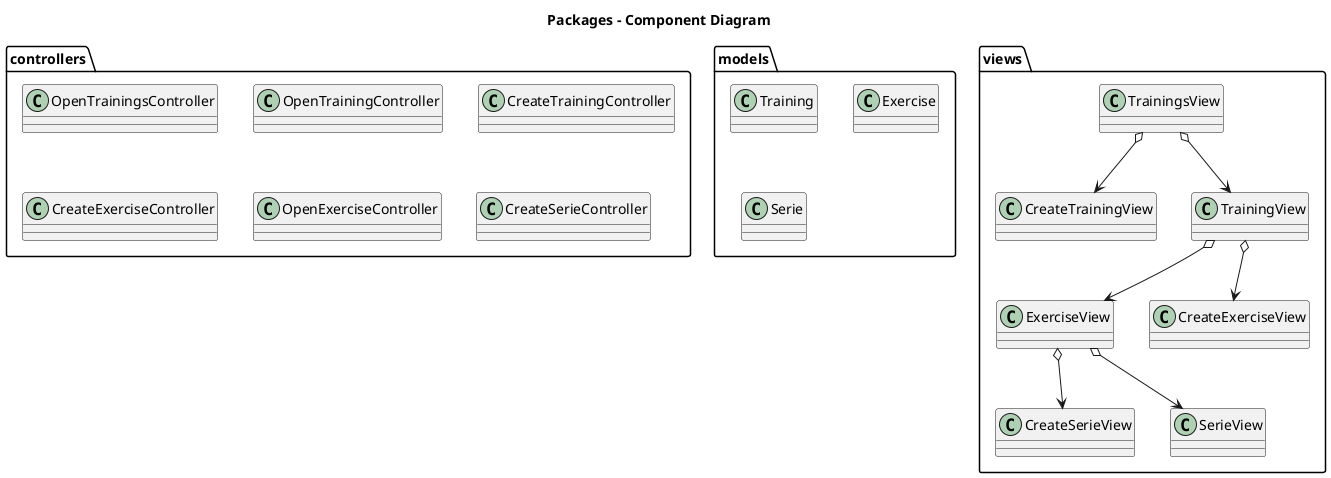 @startuml

title Packages - Component Diagram

package views {
  class TrainingsView {}
  class CreateTrainingView {}
  class TrainingView {}
  class ExerciseView {}
  class CreateExerciseView {}
  class CreateSerieView {}
  class SerieView {}

  TrainingsView o--> TrainingView
  TrainingsView o--> CreateTrainingView

  TrainingView o--> ExerciseView
  TrainingView o--> CreateExerciseView

  ExerciseView o--> SerieView
  ExerciseView o--> CreateSerieView
}

package controllers {
  class OpenTrainingsController {}
  class OpenTrainingController {}
  class CreateTrainingController {}
  class CreateExerciseController {}
  class OpenExerciseController {}
  class CreateSerieController {}
}

package models {
  class Training
  class Exercise
  class Serie
}


@enduml